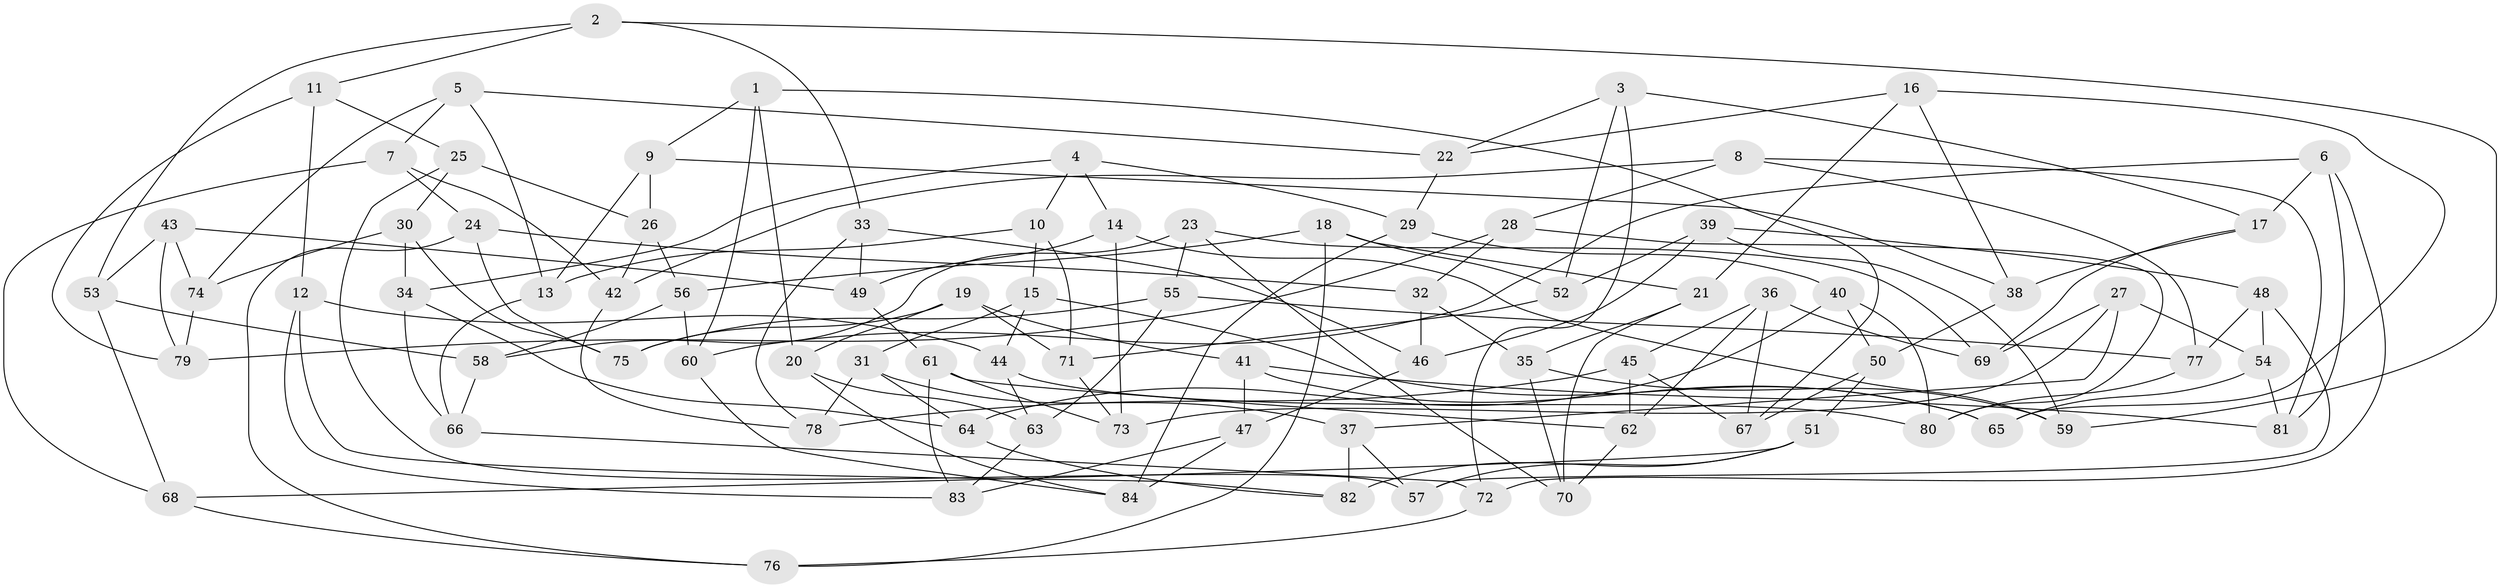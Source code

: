// Generated by graph-tools (version 1.1) at 2025/11/02/27/25 16:11:44]
// undirected, 84 vertices, 168 edges
graph export_dot {
graph [start="1"]
  node [color=gray90,style=filled];
  1;
  2;
  3;
  4;
  5;
  6;
  7;
  8;
  9;
  10;
  11;
  12;
  13;
  14;
  15;
  16;
  17;
  18;
  19;
  20;
  21;
  22;
  23;
  24;
  25;
  26;
  27;
  28;
  29;
  30;
  31;
  32;
  33;
  34;
  35;
  36;
  37;
  38;
  39;
  40;
  41;
  42;
  43;
  44;
  45;
  46;
  47;
  48;
  49;
  50;
  51;
  52;
  53;
  54;
  55;
  56;
  57;
  58;
  59;
  60;
  61;
  62;
  63;
  64;
  65;
  66;
  67;
  68;
  69;
  70;
  71;
  72;
  73;
  74;
  75;
  76;
  77;
  78;
  79;
  80;
  81;
  82;
  83;
  84;
  1 -- 9;
  1 -- 67;
  1 -- 60;
  1 -- 20;
  2 -- 59;
  2 -- 53;
  2 -- 11;
  2 -- 33;
  3 -- 22;
  3 -- 52;
  3 -- 72;
  3 -- 17;
  4 -- 29;
  4 -- 34;
  4 -- 14;
  4 -- 10;
  5 -- 74;
  5 -- 7;
  5 -- 13;
  5 -- 22;
  6 -- 81;
  6 -- 17;
  6 -- 60;
  6 -- 72;
  7 -- 24;
  7 -- 42;
  7 -- 68;
  8 -- 42;
  8 -- 81;
  8 -- 77;
  8 -- 28;
  9 -- 26;
  9 -- 13;
  9 -- 38;
  10 -- 15;
  10 -- 71;
  10 -- 13;
  11 -- 25;
  11 -- 79;
  11 -- 12;
  12 -- 82;
  12 -- 83;
  12 -- 44;
  13 -- 66;
  14 -- 49;
  14 -- 73;
  14 -- 59;
  15 -- 65;
  15 -- 31;
  15 -- 44;
  16 -- 38;
  16 -- 22;
  16 -- 65;
  16 -- 21;
  17 -- 38;
  17 -- 69;
  18 -- 56;
  18 -- 52;
  18 -- 76;
  18 -- 21;
  19 -- 71;
  19 -- 20;
  19 -- 41;
  19 -- 75;
  20 -- 63;
  20 -- 84;
  21 -- 35;
  21 -- 70;
  22 -- 29;
  23 -- 70;
  23 -- 55;
  23 -- 58;
  23 -- 69;
  24 -- 75;
  24 -- 76;
  24 -- 32;
  25 -- 26;
  25 -- 57;
  25 -- 30;
  26 -- 42;
  26 -- 56;
  27 -- 69;
  27 -- 54;
  27 -- 73;
  27 -- 37;
  28 -- 80;
  28 -- 32;
  28 -- 79;
  29 -- 40;
  29 -- 84;
  30 -- 75;
  30 -- 34;
  30 -- 74;
  31 -- 78;
  31 -- 64;
  31 -- 37;
  32 -- 35;
  32 -- 46;
  33 -- 78;
  33 -- 46;
  33 -- 49;
  34 -- 66;
  34 -- 64;
  35 -- 59;
  35 -- 70;
  36 -- 67;
  36 -- 69;
  36 -- 45;
  36 -- 62;
  37 -- 57;
  37 -- 82;
  38 -- 50;
  39 -- 46;
  39 -- 52;
  39 -- 48;
  39 -- 59;
  40 -- 50;
  40 -- 64;
  40 -- 80;
  41 -- 81;
  41 -- 65;
  41 -- 47;
  42 -- 78;
  43 -- 53;
  43 -- 79;
  43 -- 74;
  43 -- 49;
  44 -- 80;
  44 -- 63;
  45 -- 78;
  45 -- 62;
  45 -- 67;
  46 -- 47;
  47 -- 84;
  47 -- 83;
  48 -- 77;
  48 -- 54;
  48 -- 57;
  49 -- 61;
  50 -- 51;
  50 -- 67;
  51 -- 68;
  51 -- 82;
  51 -- 57;
  52 -- 71;
  53 -- 68;
  53 -- 58;
  54 -- 81;
  54 -- 65;
  55 -- 77;
  55 -- 63;
  55 -- 75;
  56 -- 58;
  56 -- 60;
  58 -- 66;
  60 -- 84;
  61 -- 62;
  61 -- 83;
  61 -- 73;
  62 -- 70;
  63 -- 83;
  64 -- 82;
  66 -- 72;
  68 -- 76;
  71 -- 73;
  72 -- 76;
  74 -- 79;
  77 -- 80;
}
